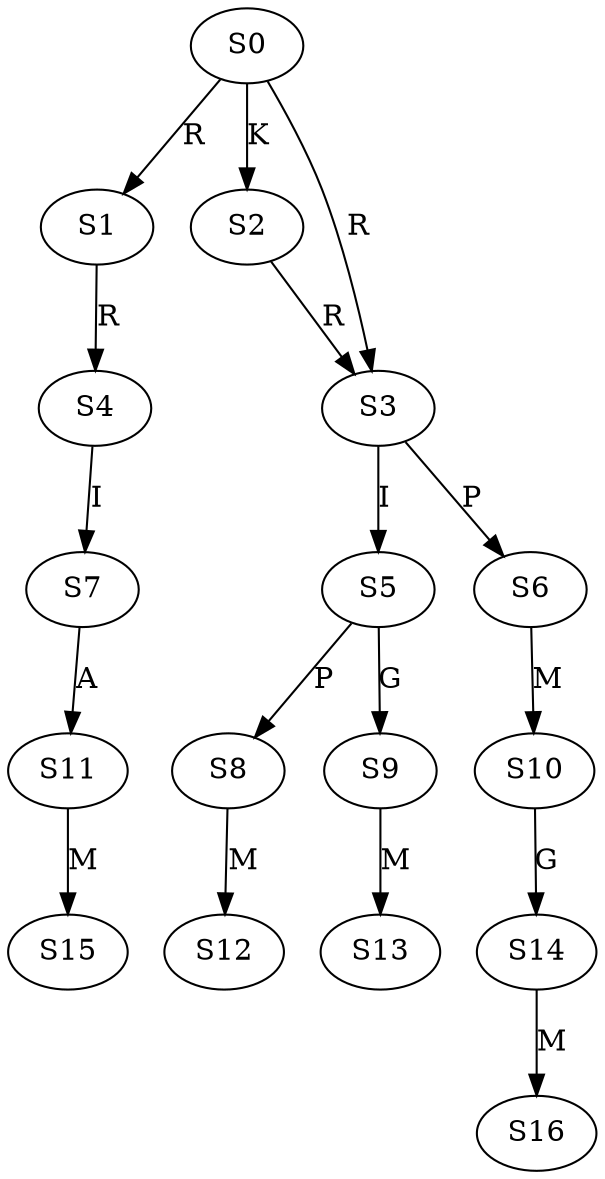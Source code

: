 strict digraph  {
	S0 -> S1 [ label = R ];
	S0 -> S2 [ label = K ];
	S0 -> S3 [ label = R ];
	S1 -> S4 [ label = R ];
	S2 -> S3 [ label = R ];
	S3 -> S5 [ label = I ];
	S3 -> S6 [ label = P ];
	S4 -> S7 [ label = I ];
	S5 -> S8 [ label = P ];
	S5 -> S9 [ label = G ];
	S6 -> S10 [ label = M ];
	S7 -> S11 [ label = A ];
	S8 -> S12 [ label = M ];
	S9 -> S13 [ label = M ];
	S10 -> S14 [ label = G ];
	S11 -> S15 [ label = M ];
	S14 -> S16 [ label = M ];
}
